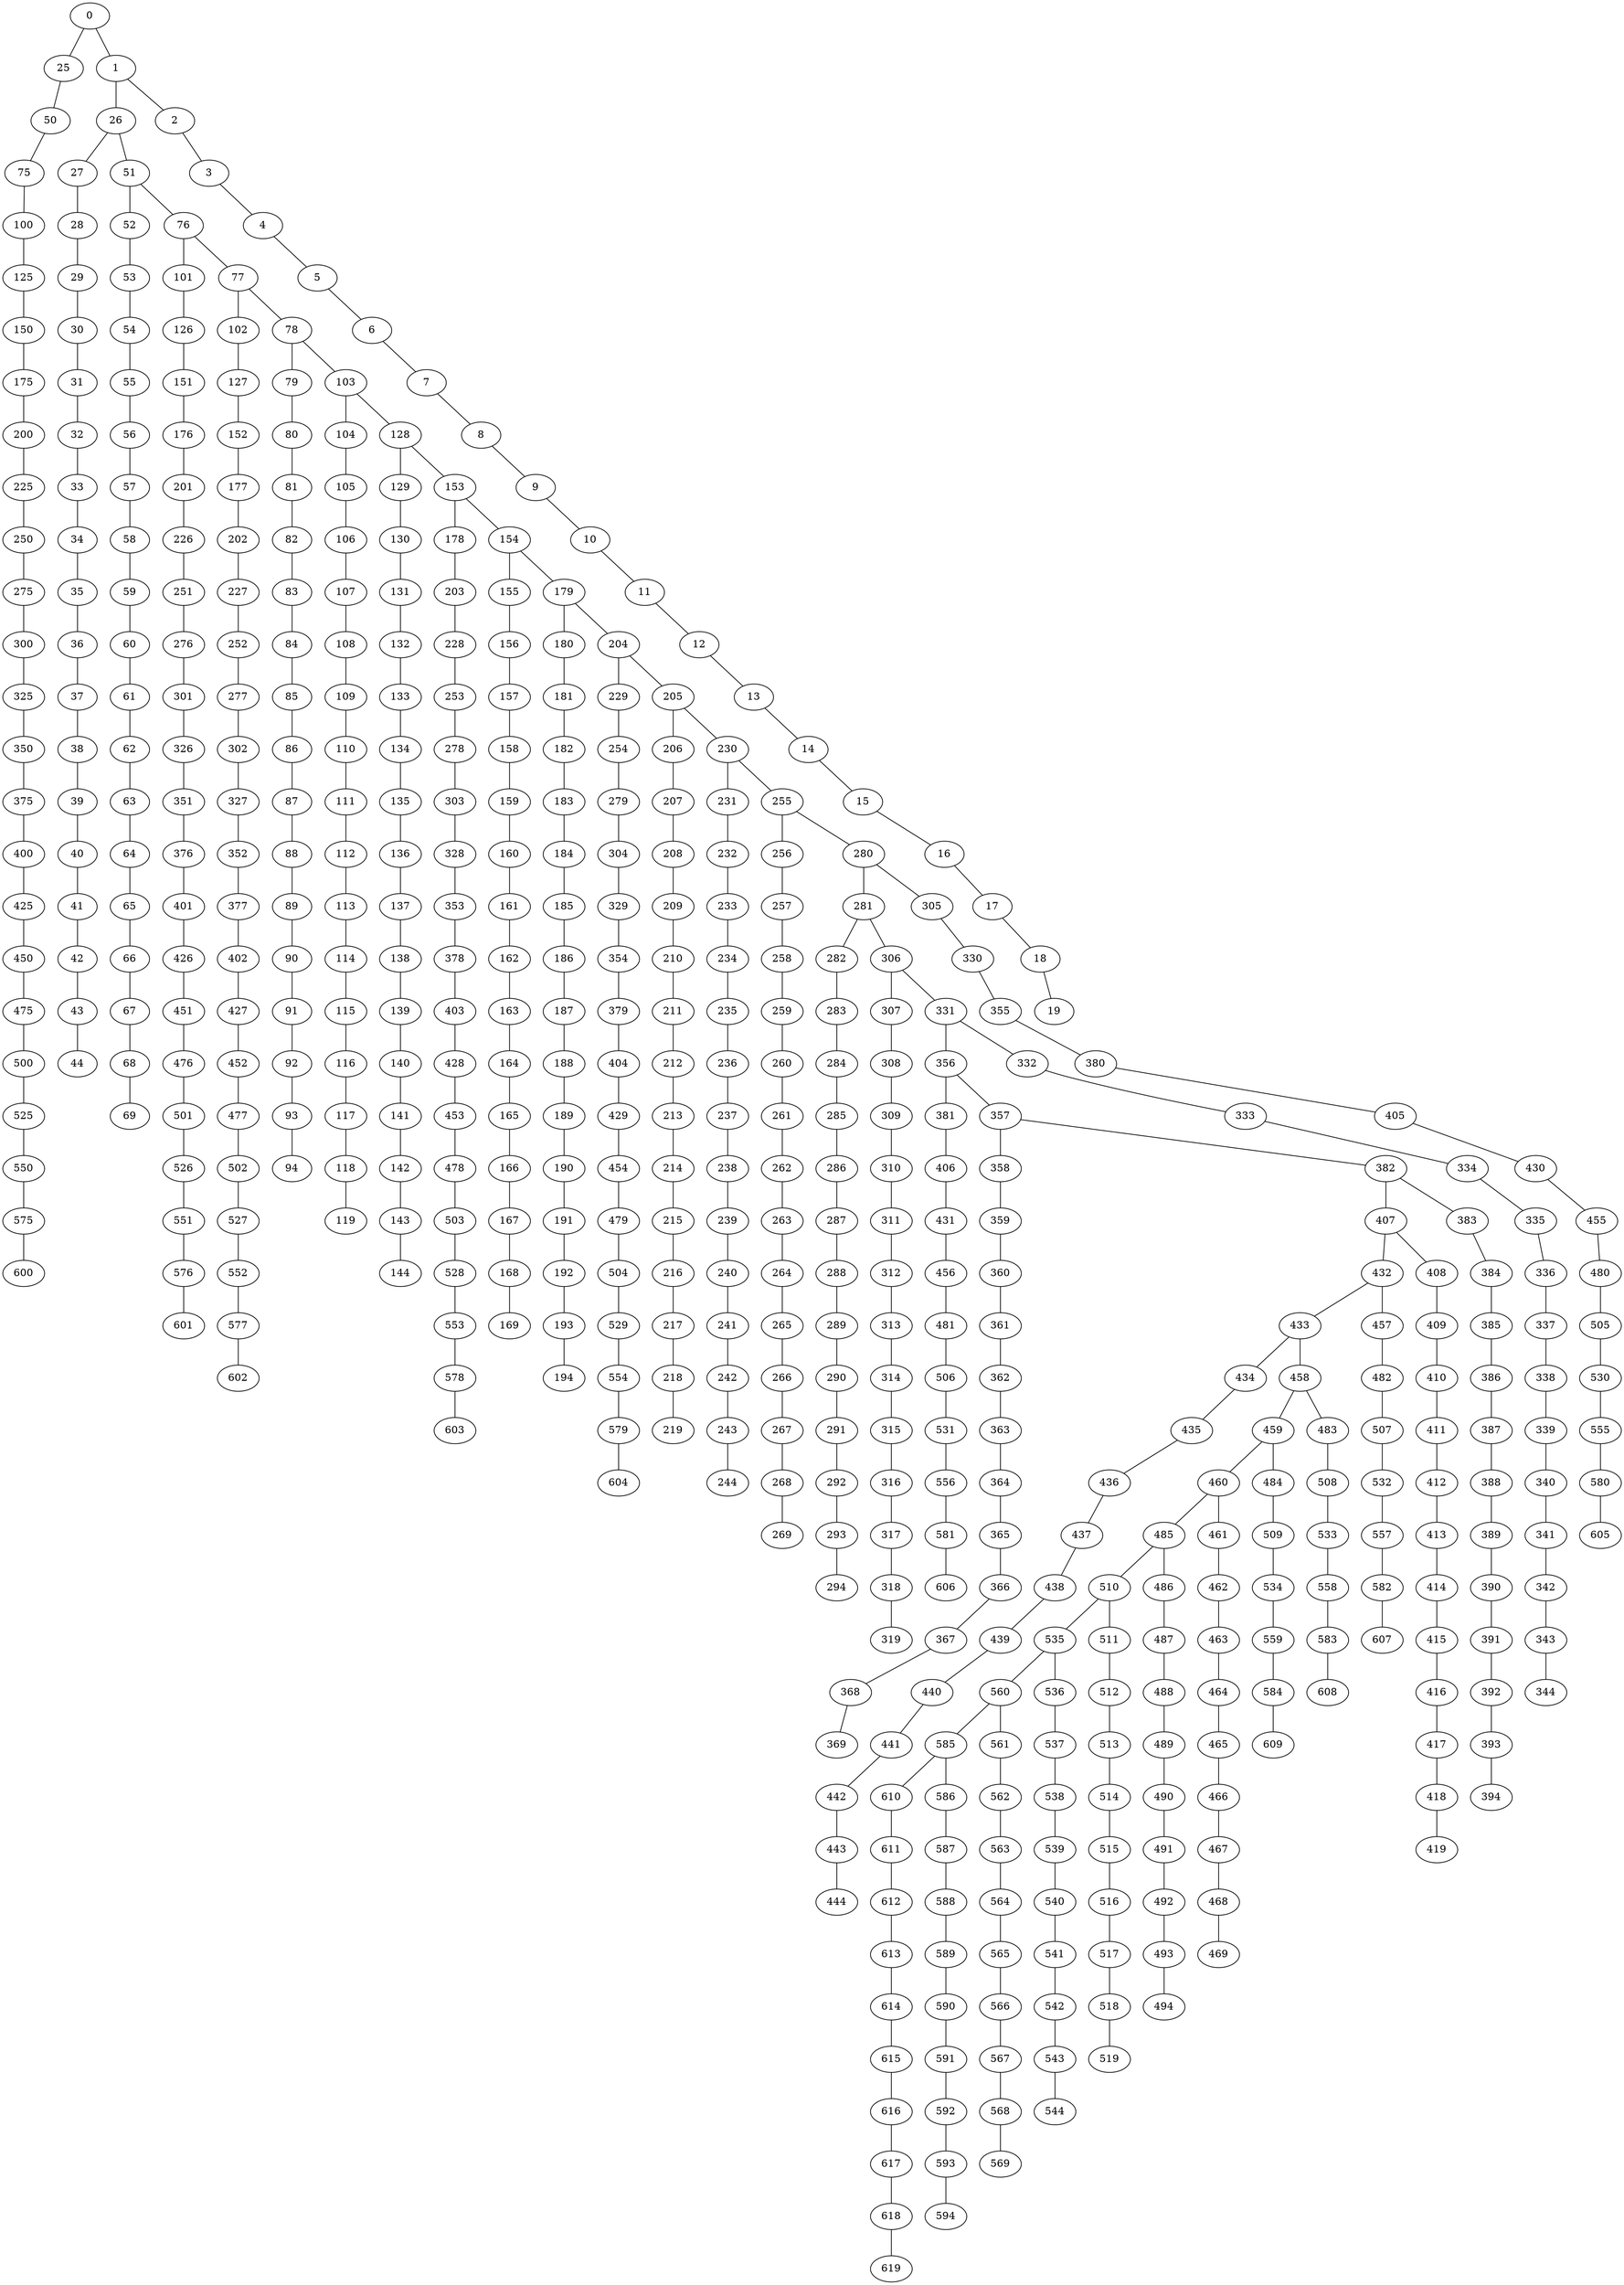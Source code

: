 graph{
433 -- 434;
584 -- 609;
215 -- 216;
340 -- 341;
287 -- 288;
254 -- 279;
356 -- 381;
440 -- 441;
281 -- 282;
528 -- 553;
316 -- 317;
416 -- 417;
292 -- 293;
206 -- 207;
281 -- 306;
392 -- 393;
580 -- 605;
479 -- 504;
230 -- 231;
368 -- 369;
552 -- 577;
400 -- 425;
239 -- 240;
268 -- 269;
356 -- 357;
585 -- 610;
43 -- 44;
433 -- 458;
485 -- 510;
230 -- 255;
16 -- 17;
311 -- 312;
585 -- 586;
485 -- 486;
325 -- 350;
561 -- 562;
40 -- 41;
461 -- 462;
475 -- 500;
455 -- 480;
537 -- 538;
509 -- 534;
13 -- 14;
64 -- 65;
513 -- 514;
533 -- 558;
308 -- 309;
191 -- 192;
67 -- 68;
37 -- 38;
489 -- 490;
376 -- 401;
263 -- 264;
437 -- 438;
457 -- 482;
465 -- 466;
576 -- 601;
557 -- 582;
61 -- 62;
352 -- 377;
284 -- 285;
441 -- 442;
332 -- 333;
101 -- 126;
80 -- 81;
17 -- 18;
575 -- 600;
77 -- 102;
104 -- 105;
377 -- 402;
432 -- 433;
128 -- 129;
77 -- 78;
113 -- 114;
503 -- 528;
89 -- 90;
100 -- 125;
128 -- 153;
41 -- 42;
175 -- 200;
551 -- 576;
4 -- 5;
7 -- 8;
137 -- 138;
527 -- 552;
28 -- 29;
31 -- 32;
401 -- 426;
143 -- 144;
52 -- 53;
65 -- 66;
167 -- 168;
55 -- 56;
76 -- 101;
413 -- 414;
193 -- 194;
435 -- 436;
275 -- 300;
417 -- 418;
458 -- 459;
306 -- 307;
389 -- 390;
153 -- 178;
327 -- 352;
234 -- 235;
289 -- 290;
393 -- 394;
483 -- 508;
365 -- 366;
385 -- 386;
241 -- 242;
11 -- 12;
610 -- 611;
153 -- 154;
87 -- 88;
459 -- 460;
581 -- 606;
586 -- 587;
35 -- 36;
425 -- 450;
341 -- 342;
200 -- 225;
265 -- 266;
434 -- 435;
562 -- 563;
317 -- 318;
59 -- 60;
8 -- 9;
410 -- 411;
538 -- 539;
111 -- 112;
293 -- 294;
282 -- 283;
313 -- 314;
251 -- 276;
514 -- 515;
135 -- 136;
482 -- 507;
510 -- 535;
32 -- 33;
481 -- 506;
258 -- 259;
490 -- 491;
227 -- 252;
577 -- 602;
510 -- 511;
303 -- 328;
409 -- 410;
56 -- 57;
553 -- 578;
466 -- 467;
578 -- 603;
486 -- 487;
306 -- 331;
529 -- 554;
458 -- 483;
83 -- 84;
459 -- 484;
442 -- 443;
159 -- 160;
554 -- 579;
462 -- 463;
176 -- 201;
361 -- 362;
418 -- 419;
107 -- 108;
534 -- 559;
183 -- 184;
337 -- 338;
611 -- 612;
152 -- 177;
505 -- 530;
558 -- 583;
330 -- 355;
217 -- 218;
587 -- 588;
151 -- 176;
131 -- 132;
432 -- 457;
315 -- 316;
288 -- 289;
480 -- 505;
127 -- 152;
203 -- 228;
339 -- 340;
163 -- 164;
114 -- 115;
403 -- 428;
79 -- 80;
155 -- 156;
531 -- 556;
210 -- 211;
427 -- 452;
312 -- 313;
456 -- 481;
103 -- 104;
179 -- 180;
408 -- 409;
363 -- 364;
139 -- 140;
336 -- 337;
103 -- 128;
179 -- 204;
354 -- 379;
387 -- 388;
90 -- 91;
115 -- 116;
150 -- 175;
250 -- 275;
240 -- 241;
411 -- 412;
138 -- 139;
6 -- 7;
10 -- 11;
91 -- 92;
192 -- 193;
186 -- 187;
451 -- 476;
504 -- 529;
507 -- 532;
384 -- 385;
30 -- 31;
360 -- 361;
34 -- 35;
291 -- 292;
168 -- 169;
162 -- 163;
216 -- 217;
264 -- 265;
555 -- 580;
58 -- 59;
54 -- 55;
378 -- 403;
331 -- 332;
267 -- 268;
229 -- 254;
232 -- 233;
26 -- 27;
468 -- 469;
126 -- 151;
243 -- 244;
613 -- 614;
256 -- 257;
26 -- 51;
205 -- 206;
579 -- 604;
102 -- 127;
589 -- 590;
18 -- 19;
460 -- 485;
205 -- 230;
280 -- 305;
25 -- 50;
565 -- 566;
78 -- 79;
460 -- 461;
541 -- 542;
280 -- 281;
1 -- 2;
300 -- 325;
66 -- 67;
484 -- 509;
517 -- 518;
78 -- 103;
508 -- 533;
375 -- 400;
1 -- 26;
12 -- 13;
450 -- 475;
493 -- 494;
125 -- 150;
436 -- 437;
614 -- 615;
15 -- 16;
36 -- 37;
5 -- 6;
532 -- 557;
0 -- 25;
590 -- 591;
39 -- 40;
412 -- 413;
60 -- 61;
331 -- 356;
566 -- 567;
0 -- 1;
29 -- 30;
388 -- 389;
542 -- 543;
63 -- 64;
276 -- 301;
364 -- 365;
518 -- 519;
53 -- 54;
402 -- 427;
252 -- 277;
556 -- 581;
426 -- 451;
351 -- 376;
42 -- 43;
615 -- 616;
307 -- 308;
259 -- 260;
279 -- 304;
187 -- 188;
525 -- 550;
314 -- 315;
88 -- 89;
283 -- 284;
583 -- 608;
84 -- 85;
140 -- 141;
358 -- 359;
439 -- 440;
207 -- 208;
112 -- 113;
108 -- 109;
415 -- 416;
477 -- 502;
231 -- 232;
530 -- 555;
391 -- 392;
136 -- 137;
132 -- 133;
379 -- 404;
362 -- 363;
500 -- 525;
367 -- 368;
328 -- 353;
255 -- 256;
452 -- 477;
116 -- 117;
386 -- 387;
343 -- 344;
228 -- 253;
92 -- 93;
160 -- 161;
255 -- 280;
560 -- 585;
242 -- 243;
406 -- 431;
156 -- 157;
338 -- 339;
560 -- 561;
211 -- 212;
68 -- 69;
184 -- 185;
382 -- 407;
350 -- 375;
355 -- 380;
501 -- 526;
536 -- 537;
180 -- 181;
266 -- 267;
304 -- 329;
218 -- 219;
14 -- 15;
290 -- 291;
512 -- 513;
204 -- 229;
488 -- 489;
38 -- 39;
208 -- 209;
382 -- 383;
204 -- 205;
464 -- 465;
476 -- 501;
235 -- 236;
357 -- 382;
506 -- 531;
286 -- 287;
189 -- 190;
438 -- 439;
563 -- 564;
301 -- 326;
334 -- 335;
261 -- 262;
582 -- 607;
177 -- 202;
117 -- 118;
539 -- 540;
430 -- 455;
383 -- 384;
414 -- 415;
133 -- 134;
381 -- 406;
515 -- 516;
9 -- 10;
333 -- 334;
81 -- 82;
390 -- 391;
157 -- 158;
491 -- 492;
366 -- 367;
225 -- 250;
467 -- 468;
550 -- 575;
342 -- 343;
141 -- 142;
407 -- 432;
181 -- 182;
213 -- 214;
443 -- 444;
309 -- 310;
335 -- 336;
318 -- 319;
253 -- 278;
429 -- 454;
277 -- 302;
237 -- 238;
238 -- 239;
612 -- 613;
535 -- 560;
453 -- 478;
407 -- 408;
588 -- 589;
310 -- 311;
535 -- 536;
105 -- 106;
262 -- 263;
564 -- 565;
405 -- 430;
511 -- 512;
359 -- 360;
57 -- 58;
85 -- 86;
540 -- 541;
109 -- 110;
431 -- 456;
487 -- 488;
129 -- 130;
357 -- 358;
33 -- 34;
285 -- 286;
93 -- 94;
516 -- 517;
463 -- 464;
201 -- 226;
214 -- 215;
492 -- 493;
165 -- 166;
559 -- 584;
62 -- 63;
76 -- 77;
226 -- 251;
236 -- 237;
118 -- 119;
591 -- 592;
380 -- 405;
326 -- 351;
353 -- 378;
567 -- 568;
75 -- 100;
202 -- 227;
233 -- 234;
543 -- 544;
302 -- 327;
209 -- 210;
164 -- 165;
82 -- 83;
478 -- 503;
616 -- 617;
3 -- 4;
86 -- 87;
592 -- 593;
212 -- 213;
161 -- 162;
27 -- 28;
106 -- 107;
526 -- 551;
568 -- 569;
110 -- 111;
454 -- 479;
257 -- 258;
617 -- 618;
51 -- 52;
130 -- 131;
260 -- 261;
134 -- 135;
188 -- 189;
166 -- 167;
593 -- 594;
51 -- 76;
178 -- 203;
618 -- 619;
278 -- 303;
305 -- 330;
190 -- 191;
404 -- 429;
329 -- 354;
185 -- 186;
50 -- 75;
154 -- 155;
158 -- 159;
2 -- 3;
154 -- 179;
182 -- 183;
428 -- 453;
142 -- 143;
502 -- 527;
}
